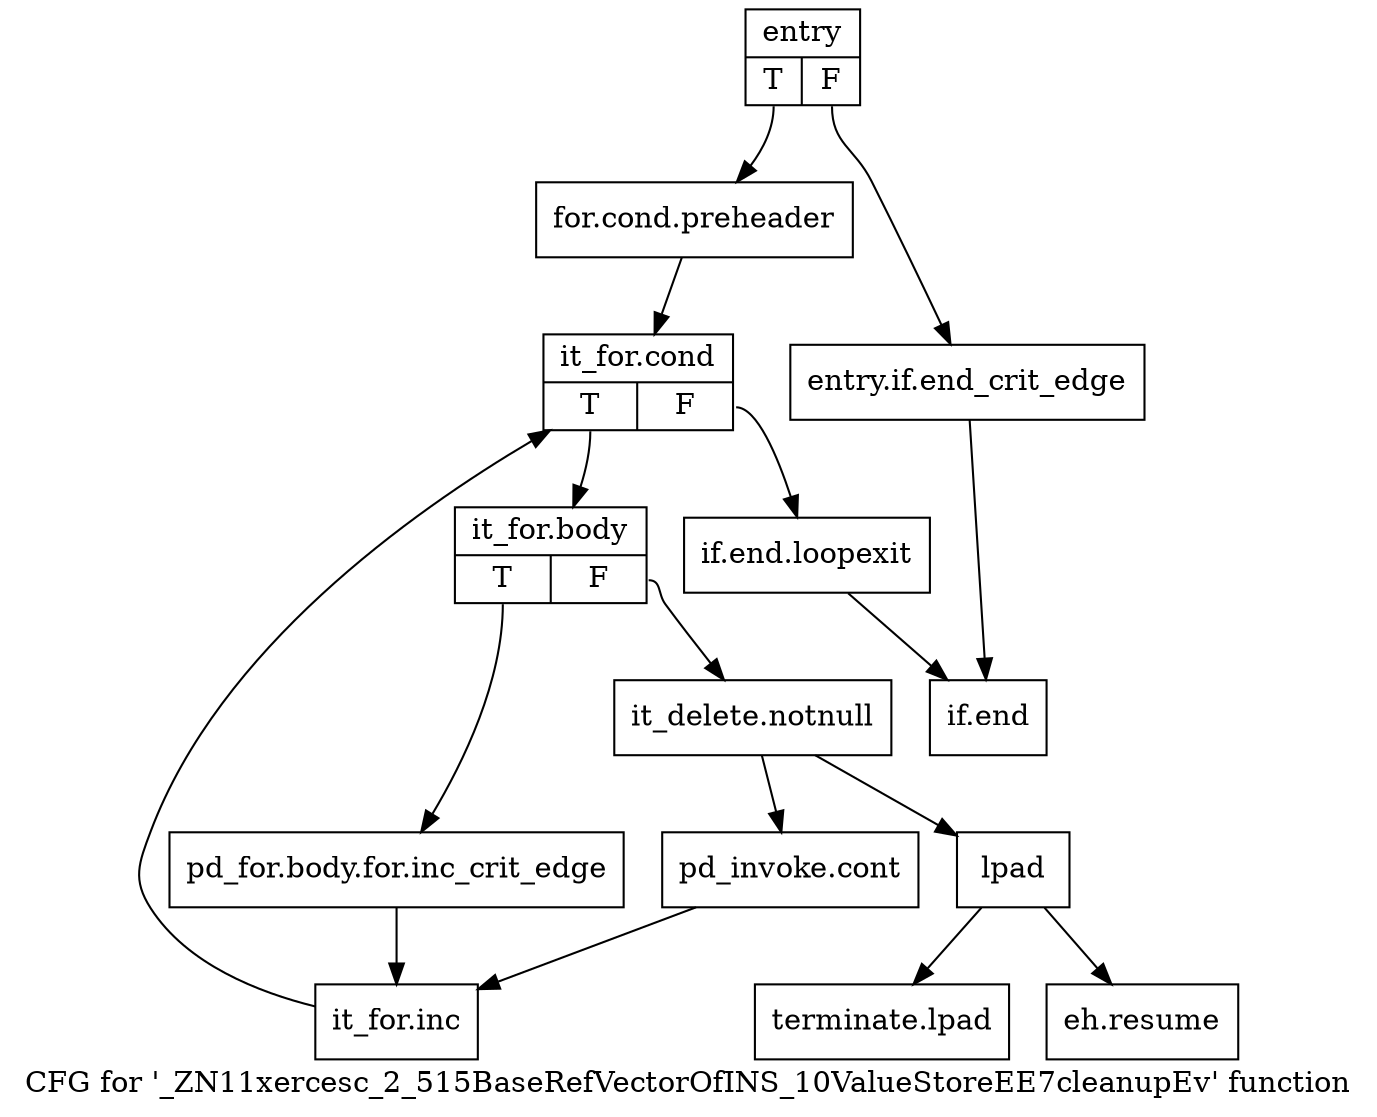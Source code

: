 digraph "CFG for '_ZN11xercesc_2_515BaseRefVectorOfINS_10ValueStoreEE7cleanupEv' function" {
	label="CFG for '_ZN11xercesc_2_515BaseRefVectorOfINS_10ValueStoreEE7cleanupEv' function";

	Node0x4e95760 [shape=record,label="{entry|{<s0>T|<s1>F}}"];
	Node0x4e95760:s0 -> Node0x4e95c60;
	Node0x4e95760:s1 -> Node0x4e957b0;
	Node0x4e957b0 [shape=record,label="{entry.if.end_crit_edge}"];
	Node0x4e957b0 -> Node0x4e95f30;
	Node0x4e95c60 [shape=record,label="{for.cond.preheader}"];
	Node0x4e95c60 -> Node0x4e95cb0;
	Node0x4e95cb0 [shape=record,label="{it_for.cond|{<s0>T|<s1>F}}"];
	Node0x4e95cb0:s0 -> Node0x4e95d00;
	Node0x4e95cb0:s1 -> Node0x4e95ee0;
	Node0x4e95d00 [shape=record,label="{it_for.body|{<s0>T|<s1>F}}"];
	Node0x4e95d00:s0 -> Node0x4e95d50;
	Node0x4e95d00:s1 -> Node0x4e95da0;
	Node0x4e95d50 [shape=record,label="{pd_for.body.for.inc_crit_edge}"];
	Node0x4e95d50 -> Node0x4e95e40;
	Node0x4e95da0 [shape=record,label="{it_delete.notnull}"];
	Node0x4e95da0 -> Node0x4e95df0;
	Node0x4e95da0 -> Node0x4e95e90;
	Node0x4e95df0 [shape=record,label="{pd_invoke.cont}"];
	Node0x4e95df0 -> Node0x4e95e40;
	Node0x4e95e40 [shape=record,label="{it_for.inc}"];
	Node0x4e95e40 -> Node0x4e95cb0;
	Node0x4e95e90 [shape=record,label="{lpad}"];
	Node0x4e95e90 -> Node0x4e95f80;
	Node0x4e95e90 -> Node0x4e95fd0;
	Node0x4e95ee0 [shape=record,label="{if.end.loopexit}"];
	Node0x4e95ee0 -> Node0x4e95f30;
	Node0x4e95f30 [shape=record,label="{if.end}"];
	Node0x4e95f80 [shape=record,label="{eh.resume}"];
	Node0x4e95fd0 [shape=record,label="{terminate.lpad}"];
}
